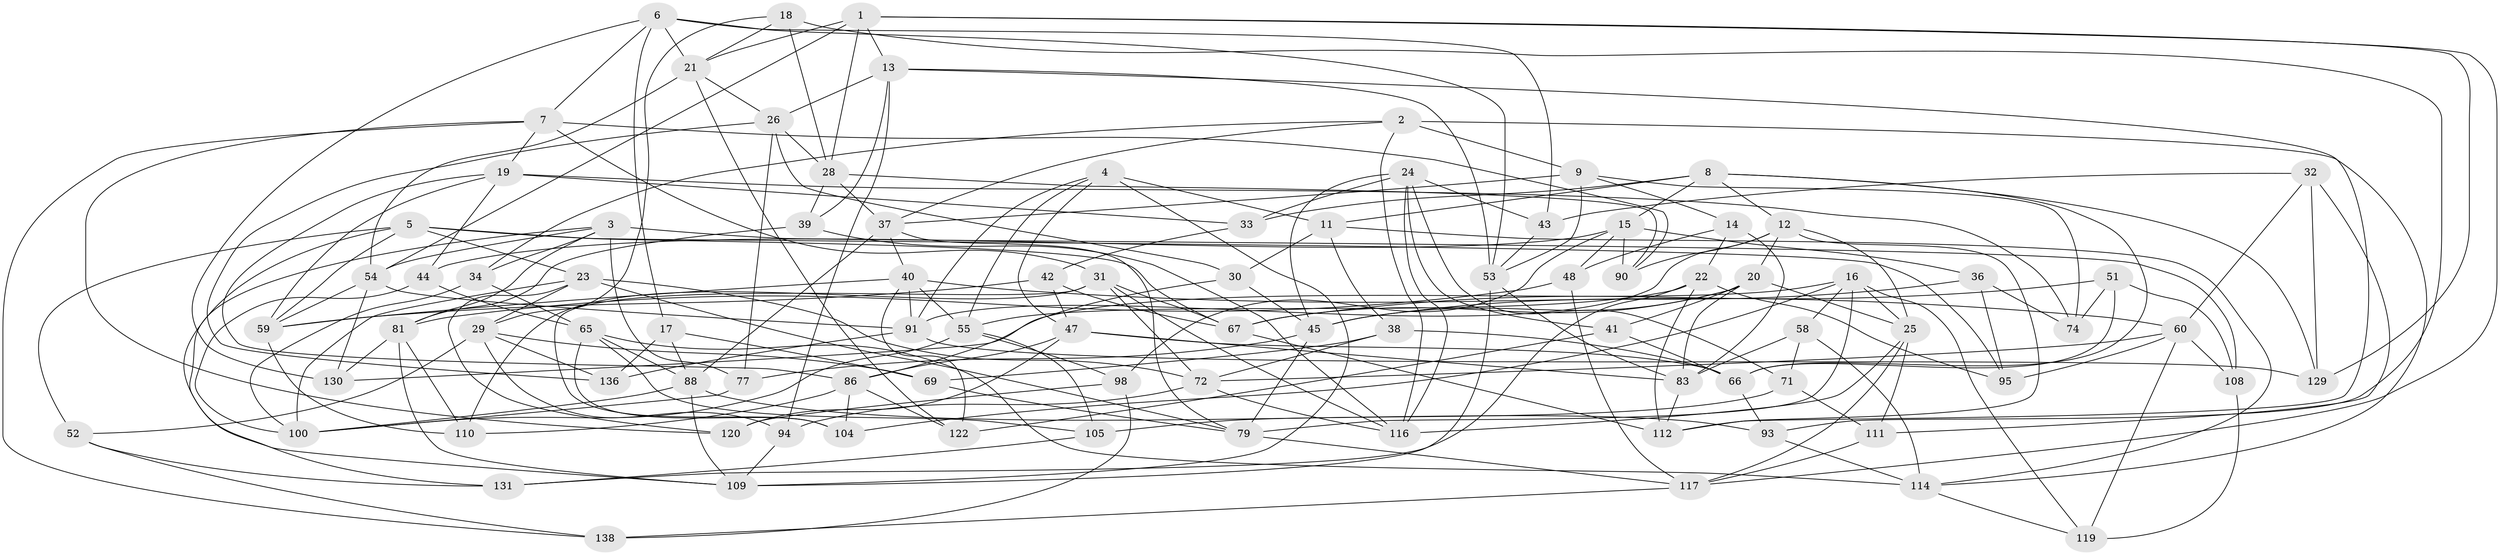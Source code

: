// original degree distribution, {4: 1.0}
// Generated by graph-tools (version 1.1) at 2025/11/02/27/25 16:11:47]
// undirected, 90 vertices, 227 edges
graph export_dot {
graph [start="1"]
  node [color=gray90,style=filled];
  1 [super="+84"];
  2 [super="+82"];
  3 [super="+89"];
  4 [super="+115"];
  5 [super="+140"];
  6 [super="+50"];
  7 [super="+10"];
  8 [super="+107"];
  9 [super="+121"];
  11 [super="+56"];
  12 [super="+70"];
  13 [super="+85"];
  14;
  15 [super="+61"];
  16 [super="+27"];
  17;
  18;
  19 [super="+35"];
  20 [super="+97"];
  21 [super="+123"];
  22 [super="+64"];
  23 [super="+68"];
  24 [super="+49"];
  25 [super="+103"];
  26 [super="+137"];
  28 [super="+63"];
  29 [super="+78"];
  30;
  31 [super="+96"];
  32;
  33;
  34;
  36;
  37 [super="+62"];
  38;
  39;
  40 [super="+99"];
  41;
  42;
  43;
  44;
  45 [super="+46"];
  47 [super="+80"];
  48;
  51;
  52;
  53 [super="+135"];
  54 [super="+76"];
  55 [super="+57"];
  58;
  59 [super="+102"];
  60 [super="+101"];
  65 [super="+106"];
  66 [super="+75"];
  67 [super="+139"];
  69;
  71;
  72 [super="+73"];
  74;
  77;
  79 [super="+124"];
  81 [super="+92"];
  83 [super="+113"];
  86 [super="+87"];
  88 [super="+118"];
  90;
  91 [super="+132"];
  93;
  94;
  95;
  98;
  100 [super="+134"];
  104;
  105;
  108;
  109 [super="+133"];
  110;
  111;
  112 [super="+126"];
  114 [super="+127"];
  116 [super="+125"];
  117 [super="+128"];
  119;
  120;
  122;
  129;
  130;
  131;
  136;
  138;
  1 -- 54;
  1 -- 21;
  1 -- 28;
  1 -- 129;
  1 -- 117;
  1 -- 13;
  2 -- 34;
  2 -- 116;
  2 -- 37;
  2 -- 9 [weight=2];
  2 -- 114;
  3 -- 34;
  3 -- 108;
  3 -- 131;
  3 -- 77;
  3 -- 54;
  3 -- 81;
  4 -- 109;
  4 -- 11 [weight=2];
  4 -- 55;
  4 -- 91;
  4 -- 47;
  5 -- 52;
  5 -- 109;
  5 -- 23;
  5 -- 95;
  5 -- 67;
  5 -- 59;
  6 -- 17;
  6 -- 43;
  6 -- 21;
  6 -- 130;
  6 -- 53;
  6 -- 7;
  7 -- 120;
  7 -- 90;
  7 -- 138;
  7 -- 19;
  7 -- 31;
  8 -- 129;
  8 -- 33;
  8 -- 11;
  8 -- 12;
  8 -- 15;
  8 -- 66;
  9 -- 14;
  9 -- 74;
  9 -- 37;
  9 -- 53;
  11 -- 30;
  11 -- 38;
  11 -- 114;
  12 -- 91;
  12 -- 25;
  12 -- 112;
  12 -- 90;
  12 -- 20;
  13 -- 53;
  13 -- 94;
  13 -- 112;
  13 -- 26;
  13 -- 39;
  14 -- 48;
  14 -- 22;
  14 -- 83;
  15 -- 36;
  15 -- 98;
  15 -- 48;
  15 -- 90;
  15 -- 44;
  16 -- 79;
  16 -- 104;
  16 -- 58;
  16 -- 119;
  16 -- 130;
  16 -- 25;
  17 -- 88;
  17 -- 69;
  17 -- 136;
  18 -- 93;
  18 -- 29;
  18 -- 21;
  18 -- 28;
  19 -- 33;
  19 -- 44;
  19 -- 86;
  19 -- 59;
  19 -- 74;
  20 -- 45;
  20 -- 41;
  20 -- 67;
  20 -- 25;
  20 -- 83;
  21 -- 122;
  21 -- 54;
  21 -- 26;
  22 -- 95;
  22 -- 131;
  22 -- 112 [weight=2];
  22 -- 55;
  23 -- 120;
  23 -- 100;
  23 -- 72;
  23 -- 79;
  23 -- 29;
  24 -- 71;
  24 -- 43;
  24 -- 41;
  24 -- 45;
  24 -- 33;
  24 -- 116;
  25 -- 111;
  25 -- 116;
  25 -- 117;
  26 -- 30;
  26 -- 28;
  26 -- 136;
  26 -- 77;
  28 -- 39;
  28 -- 90;
  28 -- 37;
  29 -- 94;
  29 -- 69;
  29 -- 136;
  29 -- 52;
  30 -- 86;
  30 -- 45;
  31 -- 72;
  31 -- 67;
  31 -- 104;
  31 -- 110;
  31 -- 116;
  32 -- 111;
  32 -- 129;
  32 -- 43;
  32 -- 60;
  33 -- 42;
  34 -- 100;
  34 -- 65;
  36 -- 74;
  36 -- 95;
  36 -- 45;
  37 -- 79;
  37 -- 88;
  37 -- 40;
  38 -- 72;
  38 -- 69;
  38 -- 66;
  39 -- 116;
  39 -- 81;
  40 -- 122;
  40 -- 60;
  40 -- 59;
  40 -- 91;
  40 -- 55;
  41 -- 122;
  41 -- 66;
  42 -- 59;
  42 -- 47;
  42 -- 67;
  43 -- 53;
  44 -- 100;
  44 -- 65;
  45 -- 77;
  45 -- 79;
  47 -- 86;
  47 -- 120;
  47 -- 66;
  47 -- 83;
  48 -- 117;
  48 -- 81;
  51 -- 74;
  51 -- 108;
  51 -- 66;
  51 -- 67;
  52 -- 138;
  52 -- 131;
  53 -- 83;
  53 -- 109;
  54 -- 130;
  54 -- 91;
  54 -- 59;
  55 -- 105;
  55 -- 98;
  55 -- 100;
  58 -- 71;
  58 -- 114;
  58 -- 83;
  59 -- 110;
  60 -- 95;
  60 -- 72;
  60 -- 108;
  60 -- 119;
  65 -- 105;
  65 -- 88;
  65 -- 114;
  65 -- 104;
  66 -- 93;
  67 -- 112;
  69 -- 79;
  71 -- 111;
  71 -- 105;
  72 -- 94;
  72 -- 116;
  77 -- 100;
  79 -- 117;
  81 -- 130;
  81 -- 110;
  81 -- 109;
  83 -- 112;
  86 -- 104;
  86 -- 122;
  86 -- 110;
  88 -- 93;
  88 -- 100;
  88 -- 109;
  91 -- 129;
  91 -- 136;
  93 -- 114;
  94 -- 109;
  98 -- 120;
  98 -- 138;
  105 -- 131;
  108 -- 119;
  111 -- 117;
  114 -- 119;
  117 -- 138;
}
